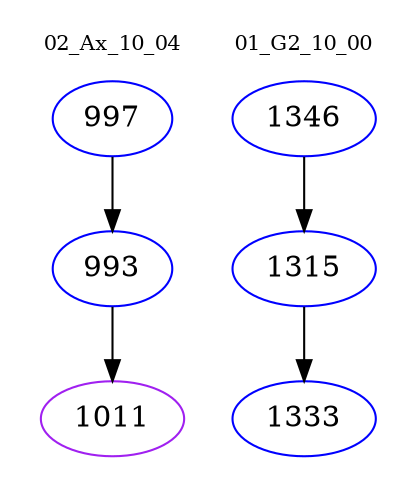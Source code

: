 digraph{
subgraph cluster_0 {
color = white
label = "02_Ax_10_04";
fontsize=10;
T0_997 [label="997", color="blue"]
T0_997 -> T0_993 [color="black"]
T0_993 [label="993", color="blue"]
T0_993 -> T0_1011 [color="black"]
T0_1011 [label="1011", color="purple"]
}
subgraph cluster_1 {
color = white
label = "01_G2_10_00";
fontsize=10;
T1_1346 [label="1346", color="blue"]
T1_1346 -> T1_1315 [color="black"]
T1_1315 [label="1315", color="blue"]
T1_1315 -> T1_1333 [color="black"]
T1_1333 [label="1333", color="blue"]
}
}
